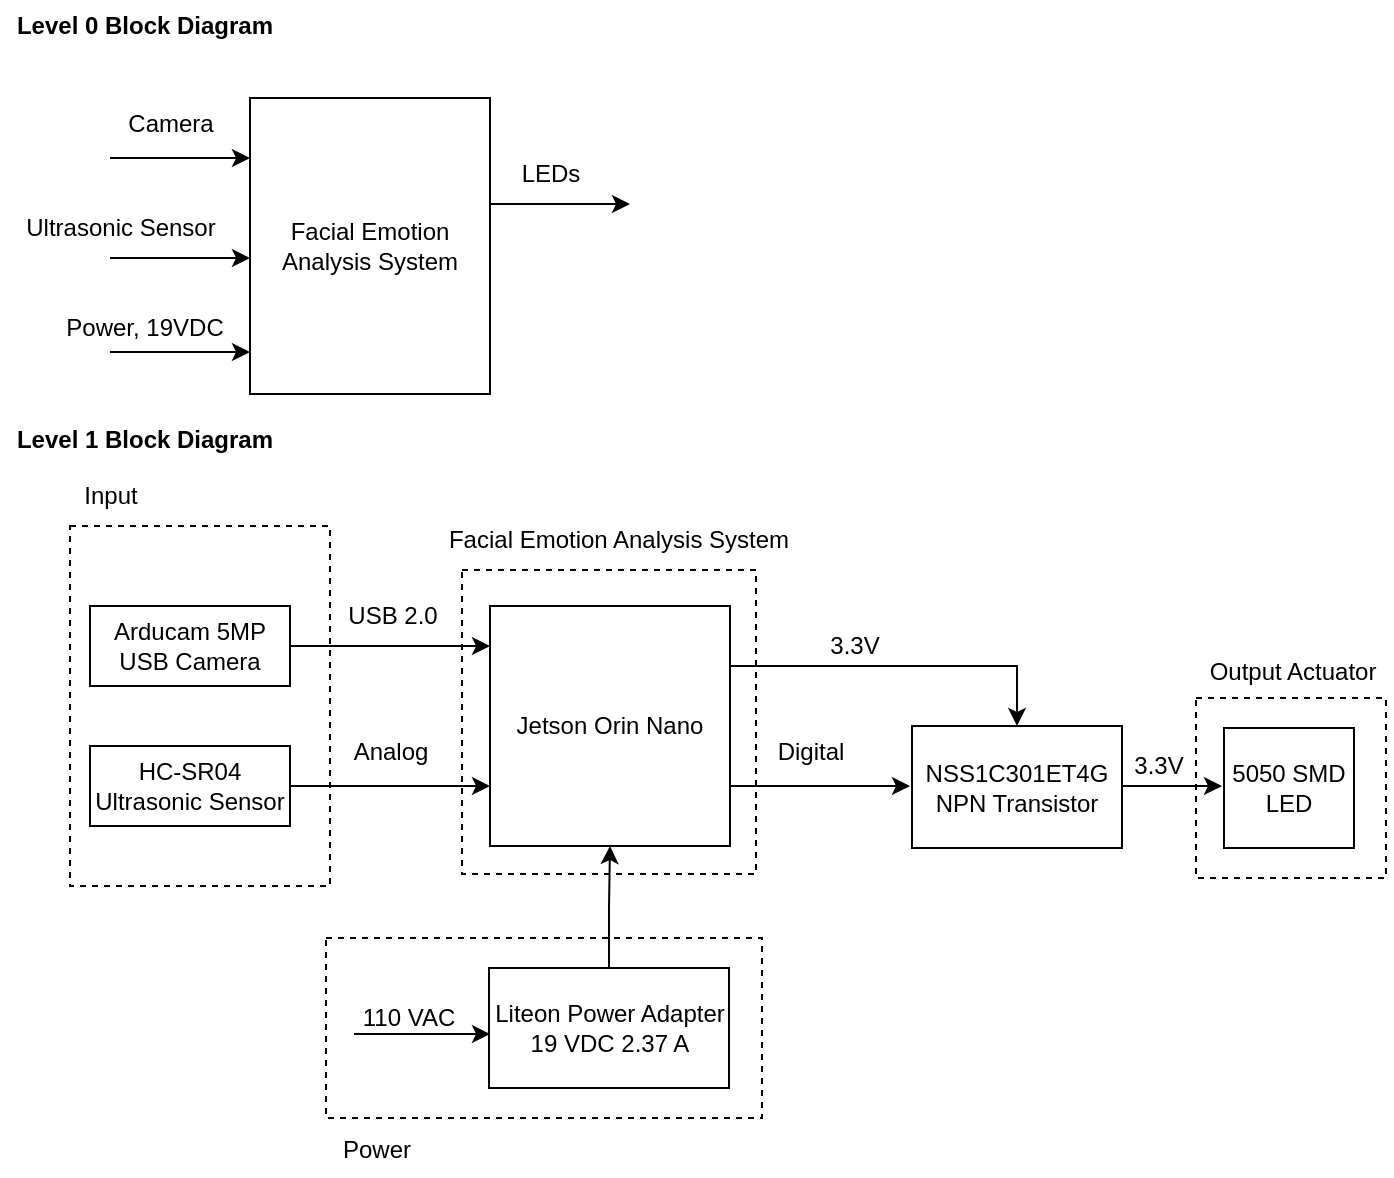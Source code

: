 <mxfile version="24.8.6">
  <diagram name="Page-1" id="p9yXSGwv0Ma8P5RC0_F1">
    <mxGraphModel dx="1434" dy="746" grid="0" gridSize="10" guides="1" tooltips="1" connect="1" arrows="1" fold="1" page="1" pageScale="1" pageWidth="850" pageHeight="1100" math="0" shadow="0">
      <root>
        <mxCell id="0" />
        <mxCell id="1" parent="0" />
        <mxCell id="c96_3Ocna6pA6UWMz_O9-1" value="LEDs" style="text;html=1;align=center;verticalAlign=middle;resizable=0;points=[];autosize=1;strokeColor=none;fillColor=none;" parent="1" vertex="1">
          <mxGeometry x="285" y="103" width="50" height="30" as="geometry" />
        </mxCell>
        <mxCell id="c96_3Ocna6pA6UWMz_O9-2" value="" style="rounded=0;whiteSpace=wrap;html=1;fillColor=none;dashed=1;" parent="1" vertex="1">
          <mxGeometry x="266" y="316" width="147" height="152" as="geometry" />
        </mxCell>
        <mxCell id="c96_3Ocna6pA6UWMz_O9-3" value="" style="rounded=0;whiteSpace=wrap;html=1;dashed=1;fillColor=none;" parent="1" vertex="1">
          <mxGeometry x="70" y="294" width="130" height="180" as="geometry" />
        </mxCell>
        <mxCell id="c96_3Ocna6pA6UWMz_O9-4" value="Facial Emotion Analysis System" style="rounded=0;whiteSpace=wrap;html=1;" parent="1" vertex="1">
          <mxGeometry x="160" y="80" width="120" height="148" as="geometry" />
        </mxCell>
        <mxCell id="c96_3Ocna6pA6UWMz_O9-5" value="" style="endArrow=classic;html=1;rounded=0;" parent="1" edge="1">
          <mxGeometry width="50" height="50" relative="1" as="geometry">
            <mxPoint x="90" y="110" as="sourcePoint" />
            <mxPoint x="160" y="110" as="targetPoint" />
          </mxGeometry>
        </mxCell>
        <mxCell id="c96_3Ocna6pA6UWMz_O9-6" value="" style="endArrow=classic;html=1;rounded=0;" parent="1" edge="1">
          <mxGeometry width="50" height="50" relative="1" as="geometry">
            <mxPoint x="90" y="160" as="sourcePoint" />
            <mxPoint x="160" y="160" as="targetPoint" />
          </mxGeometry>
        </mxCell>
        <mxCell id="c96_3Ocna6pA6UWMz_O9-7" value="" style="endArrow=classic;html=1;rounded=0;" parent="1" edge="1">
          <mxGeometry width="50" height="50" relative="1" as="geometry">
            <mxPoint x="280" y="133" as="sourcePoint" />
            <mxPoint x="350" y="133" as="targetPoint" />
          </mxGeometry>
        </mxCell>
        <mxCell id="c96_3Ocna6pA6UWMz_O9-8" value="Camera" style="text;html=1;align=center;verticalAlign=middle;resizable=0;points=[];autosize=1;strokeColor=none;fillColor=none;" parent="1" vertex="1">
          <mxGeometry x="85" y="78" width="70" height="30" as="geometry" />
        </mxCell>
        <mxCell id="c96_3Ocna6pA6UWMz_O9-9" value="Ultrasonic Sensor" style="text;html=1;align=center;verticalAlign=middle;resizable=0;points=[];autosize=1;strokeColor=none;fillColor=none;" parent="1" vertex="1">
          <mxGeometry x="35" y="130" width="120" height="30" as="geometry" />
        </mxCell>
        <mxCell id="c96_3Ocna6pA6UWMz_O9-10" style="edgeStyle=orthogonalEdgeStyle;rounded=0;orthogonalLoop=1;jettySize=auto;html=1;exitX=1;exitY=0.75;exitDx=0;exitDy=0;entryX=0;entryY=0.25;entryDx=0;entryDy=0;" parent="1" source="c96_3Ocna6pA6UWMz_O9-12" edge="1">
          <mxGeometry relative="1" as="geometry">
            <mxPoint x="490" y="424" as="targetPoint" />
          </mxGeometry>
        </mxCell>
        <mxCell id="c96_3Ocna6pA6UWMz_O9-11" style="edgeStyle=orthogonalEdgeStyle;rounded=0;orthogonalLoop=1;jettySize=auto;html=1;exitX=1;exitY=0.25;exitDx=0;exitDy=0;entryX=0.5;entryY=0;entryDx=0;entryDy=0;" parent="1" source="c96_3Ocna6pA6UWMz_O9-12" target="c96_3Ocna6pA6UWMz_O9-28" edge="1">
          <mxGeometry relative="1" as="geometry" />
        </mxCell>
        <mxCell id="c96_3Ocna6pA6UWMz_O9-12" value="Jetson Orin Nano" style="rounded=0;whiteSpace=wrap;html=1;" parent="1" vertex="1">
          <mxGeometry x="280" y="334" width="120" height="120" as="geometry" />
        </mxCell>
        <mxCell id="c96_3Ocna6pA6UWMz_O9-13" style="edgeStyle=orthogonalEdgeStyle;rounded=0;orthogonalLoop=1;jettySize=auto;html=1;exitX=1;exitY=0.5;exitDx=0;exitDy=0;entryX=0;entryY=0.75;entryDx=0;entryDy=0;" parent="1" source="c96_3Ocna6pA6UWMz_O9-14" target="c96_3Ocna6pA6UWMz_O9-12" edge="1">
          <mxGeometry relative="1" as="geometry" />
        </mxCell>
        <mxCell id="c96_3Ocna6pA6UWMz_O9-14" value="HC-SR04 Ultrasonic Sensor" style="rounded=0;whiteSpace=wrap;html=1;" parent="1" vertex="1">
          <mxGeometry x="80" y="404" width="100" height="40" as="geometry" />
        </mxCell>
        <mxCell id="c96_3Ocna6pA6UWMz_O9-15" value="Arducam 5MP USB Camera" style="rounded=0;whiteSpace=wrap;html=1;" parent="1" vertex="1">
          <mxGeometry x="80" y="334" width="100" height="40" as="geometry" />
        </mxCell>
        <mxCell id="c96_3Ocna6pA6UWMz_O9-16" style="edgeStyle=orthogonalEdgeStyle;rounded=0;orthogonalLoop=1;jettySize=auto;html=1;exitX=1;exitY=0.5;exitDx=0;exitDy=0;entryX=0;entryY=0.167;entryDx=0;entryDy=0;entryPerimeter=0;" parent="1" source="c96_3Ocna6pA6UWMz_O9-15" target="c96_3Ocna6pA6UWMz_O9-12" edge="1">
          <mxGeometry relative="1" as="geometry" />
        </mxCell>
        <mxCell id="c96_3Ocna6pA6UWMz_O9-17" value="USB 2.0" style="text;html=1;align=center;verticalAlign=middle;resizable=0;points=[];autosize=1;strokeColor=none;fillColor=none;" parent="1" vertex="1">
          <mxGeometry x="199" y="326" width="63" height="26" as="geometry" />
        </mxCell>
        <mxCell id="c96_3Ocna6pA6UWMz_O9-18" value="Analog" style="text;html=1;align=center;verticalAlign=middle;resizable=0;points=[];autosize=1;strokeColor=none;fillColor=none;" parent="1" vertex="1">
          <mxGeometry x="200" y="392" width="60" height="30" as="geometry" />
        </mxCell>
        <mxCell id="c96_3Ocna6pA6UWMz_O9-19" value="Input" style="text;html=1;align=center;verticalAlign=middle;resizable=0;points=[];autosize=1;strokeColor=none;fillColor=none;" parent="1" vertex="1">
          <mxGeometry x="65" y="264" width="50" height="30" as="geometry" />
        </mxCell>
        <mxCell id="c96_3Ocna6pA6UWMz_O9-20" value="Digital" style="text;html=1;align=center;verticalAlign=middle;resizable=0;points=[];autosize=1;strokeColor=none;fillColor=none;" parent="1" vertex="1">
          <mxGeometry x="410" y="392" width="60" height="30" as="geometry" />
        </mxCell>
        <mxCell id="c96_3Ocna6pA6UWMz_O9-21" value="Facial Emotion Analysis System" style="text;html=1;align=center;verticalAlign=middle;resizable=0;points=[];autosize=1;strokeColor=none;fillColor=none;" parent="1" vertex="1">
          <mxGeometry x="251" y="288" width="185" height="26" as="geometry" />
        </mxCell>
        <mxCell id="c96_3Ocna6pA6UWMz_O9-22" value="" style="endArrow=classic;html=1;rounded=0;" parent="1" edge="1">
          <mxGeometry width="50" height="50" relative="1" as="geometry">
            <mxPoint x="90" y="207" as="sourcePoint" />
            <mxPoint x="160" y="207" as="targetPoint" />
          </mxGeometry>
        </mxCell>
        <mxCell id="c96_3Ocna6pA6UWMz_O9-23" value="Power, 19VDC" style="text;html=1;align=center;verticalAlign=middle;resizable=0;points=[];autosize=1;strokeColor=none;fillColor=none;" parent="1" vertex="1">
          <mxGeometry x="58" y="182" width="97" height="26" as="geometry" />
        </mxCell>
        <mxCell id="c96_3Ocna6pA6UWMz_O9-24" style="edgeStyle=orthogonalEdgeStyle;rounded=0;orthogonalLoop=1;jettySize=auto;html=1;exitX=0.5;exitY=0;exitDx=0;exitDy=0;entryX=0.5;entryY=1;entryDx=0;entryDy=0;" parent="1" source="c96_3Ocna6pA6UWMz_O9-25" target="c96_3Ocna6pA6UWMz_O9-12" edge="1">
          <mxGeometry relative="1" as="geometry" />
        </mxCell>
        <mxCell id="c96_3Ocna6pA6UWMz_O9-25" value="Liteon Power Adapter 19 VDC 2.37 A" style="rounded=0;whiteSpace=wrap;html=1;" parent="1" vertex="1">
          <mxGeometry x="279.5" y="515" width="120" height="60" as="geometry" />
        </mxCell>
        <mxCell id="c96_3Ocna6pA6UWMz_O9-26" value="" style="endArrow=classic;html=1;rounded=0;" parent="1" edge="1">
          <mxGeometry width="50" height="50" relative="1" as="geometry">
            <mxPoint x="212" y="548" as="sourcePoint" />
            <mxPoint x="280" y="548" as="targetPoint" />
          </mxGeometry>
        </mxCell>
        <mxCell id="c96_3Ocna6pA6UWMz_O9-27" value="110 VAC" style="text;html=1;align=center;verticalAlign=middle;resizable=0;points=[];autosize=1;strokeColor=none;fillColor=none;" parent="1" vertex="1">
          <mxGeometry x="207" y="527" width="63" height="26" as="geometry" />
        </mxCell>
        <mxCell id="c96_3Ocna6pA6UWMz_O9-28" value="&lt;div&gt;NSS1C301ET4G&lt;/div&gt;&lt;div&gt;NPN Transistor&lt;br&gt;&lt;/div&gt;" style="rounded=0;whiteSpace=wrap;html=1;" parent="1" vertex="1">
          <mxGeometry x="491" y="394" width="105" height="61" as="geometry" />
        </mxCell>
        <mxCell id="c96_3Ocna6pA6UWMz_O9-29" value="" style="endArrow=classic;html=1;rounded=0;" parent="1" edge="1">
          <mxGeometry width="50" height="50" relative="1" as="geometry">
            <mxPoint x="596" y="424" as="sourcePoint" />
            <mxPoint x="646" y="424" as="targetPoint" />
          </mxGeometry>
        </mxCell>
        <mxCell id="c96_3Ocna6pA6UWMz_O9-30" value="5050 SMD LED" style="rounded=0;whiteSpace=wrap;html=1;" parent="1" vertex="1">
          <mxGeometry x="647" y="395" width="65" height="60" as="geometry" />
        </mxCell>
        <mxCell id="c96_3Ocna6pA6UWMz_O9-31" value="3.3V" style="text;html=1;align=center;verticalAlign=middle;resizable=0;points=[];autosize=1;strokeColor=none;fillColor=none;" parent="1" vertex="1">
          <mxGeometry x="592.5" y="401" width="42" height="26" as="geometry" />
        </mxCell>
        <mxCell id="c96_3Ocna6pA6UWMz_O9-32" value="3.3V" style="text;html=1;align=center;verticalAlign=middle;resizable=0;points=[];autosize=1;strokeColor=none;fillColor=none;" parent="1" vertex="1">
          <mxGeometry x="440.5" y="341" width="42" height="26" as="geometry" />
        </mxCell>
        <mxCell id="c96_3Ocna6pA6UWMz_O9-33" value="" style="rounded=0;whiteSpace=wrap;html=1;fillColor=none;dashed=1;" parent="1" vertex="1">
          <mxGeometry x="633" y="380" width="95" height="90" as="geometry" />
        </mxCell>
        <mxCell id="c96_3Ocna6pA6UWMz_O9-34" value="Output Actuator" style="text;html=1;align=center;verticalAlign=middle;resizable=0;points=[];autosize=1;strokeColor=none;fillColor=none;" parent="1" vertex="1">
          <mxGeometry x="630" y="354" width="101" height="26" as="geometry" />
        </mxCell>
        <mxCell id="c96_3Ocna6pA6UWMz_O9-35" value="" style="rounded=0;whiteSpace=wrap;html=1;fillColor=none;dashed=1;" parent="1" vertex="1">
          <mxGeometry x="198" y="500" width="218" height="90" as="geometry" />
        </mxCell>
        <mxCell id="c96_3Ocna6pA6UWMz_O9-36" value="Power" style="text;html=1;align=center;verticalAlign=middle;resizable=0;points=[];autosize=1;strokeColor=none;fillColor=none;" parent="1" vertex="1">
          <mxGeometry x="196" y="593" width="53" height="26" as="geometry" />
        </mxCell>
        <mxCell id="c96_3Ocna6pA6UWMz_O9-37" value="&lt;b&gt;Level 0 Block Diagram&lt;br&gt;&lt;/b&gt;" style="text;html=1;align=center;verticalAlign=middle;resizable=0;points=[];autosize=1;strokeColor=none;fillColor=none;" parent="1" vertex="1">
          <mxGeometry x="35" y="31" width="144" height="26" as="geometry" />
        </mxCell>
        <mxCell id="c96_3Ocna6pA6UWMz_O9-38" value="&lt;b&gt;Level 1 Block Diagram&lt;br&gt;&lt;/b&gt;" style="text;html=1;align=center;verticalAlign=middle;resizable=0;points=[];autosize=1;strokeColor=none;fillColor=none;" parent="1" vertex="1">
          <mxGeometry x="35" y="238" width="144" height="26" as="geometry" />
        </mxCell>
      </root>
    </mxGraphModel>
  </diagram>
</mxfile>
